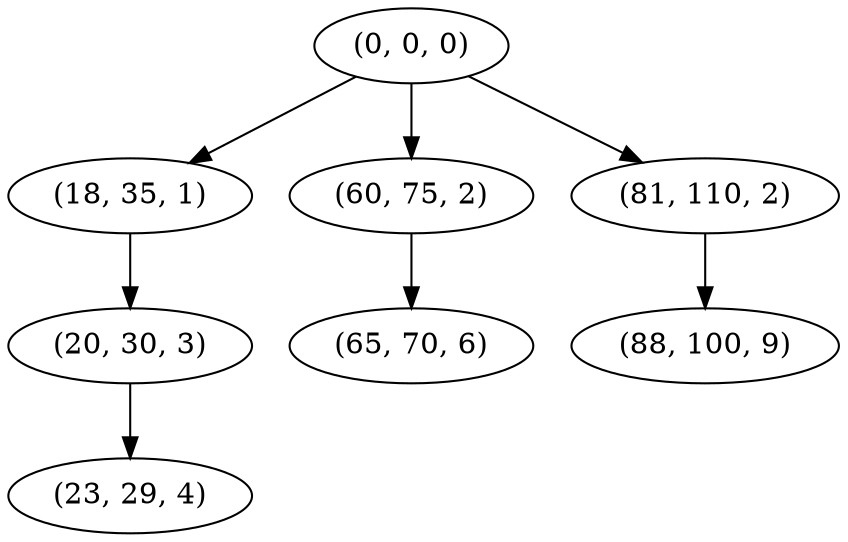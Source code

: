 digraph tree {
    "(0, 0, 0)";
    "(18, 35, 1)";
    "(20, 30, 3)";
    "(23, 29, 4)";
    "(60, 75, 2)";
    "(65, 70, 6)";
    "(81, 110, 2)";
    "(88, 100, 9)";
    "(0, 0, 0)" -> "(18, 35, 1)";
    "(0, 0, 0)" -> "(60, 75, 2)";
    "(0, 0, 0)" -> "(81, 110, 2)";
    "(18, 35, 1)" -> "(20, 30, 3)";
    "(20, 30, 3)" -> "(23, 29, 4)";
    "(60, 75, 2)" -> "(65, 70, 6)";
    "(81, 110, 2)" -> "(88, 100, 9)";
}
